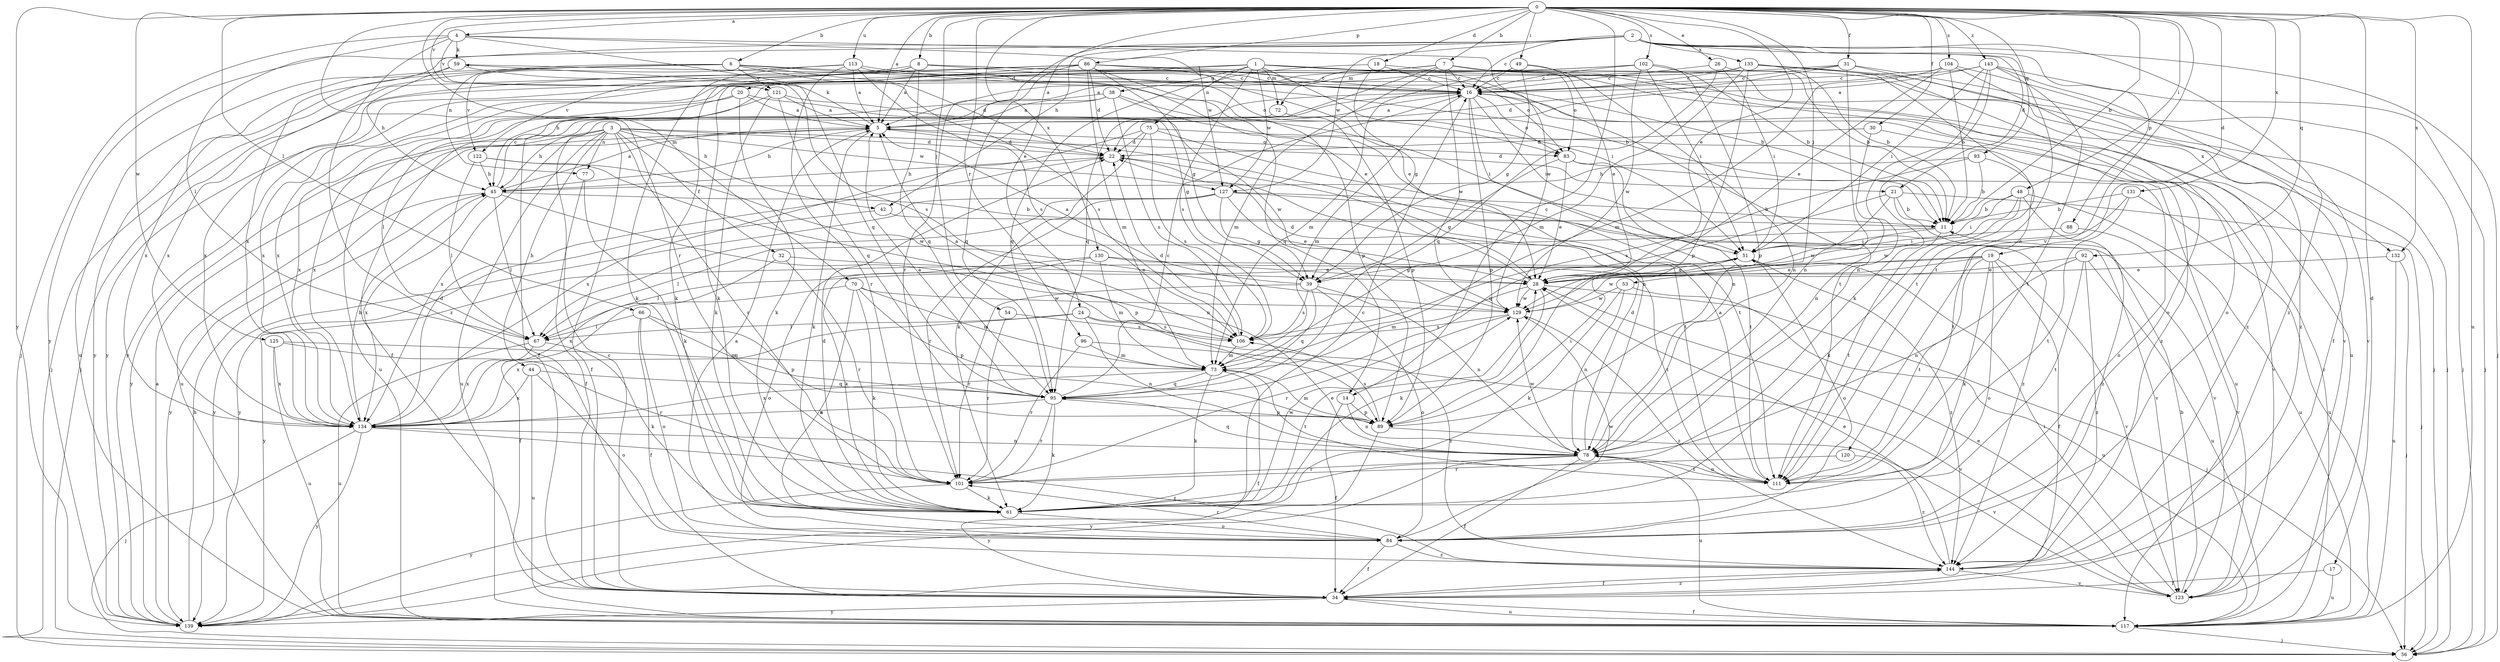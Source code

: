 strict digraph  {
0;
1;
2;
3;
4;
5;
6;
7;
8;
11;
14;
16;
17;
18;
19;
20;
21;
22;
24;
26;
28;
30;
31;
32;
34;
38;
39;
42;
44;
45;
48;
49;
51;
53;
54;
56;
59;
61;
66;
67;
70;
72;
73;
75;
77;
78;
83;
84;
86;
88;
89;
92;
93;
95;
96;
101;
102;
104;
106;
111;
113;
117;
120;
121;
122;
123;
125;
127;
129;
130;
131;
132;
133;
134;
139;
143;
144;
0 -> 4  [label=a];
0 -> 5  [label=a];
0 -> 6  [label=b];
0 -> 7  [label=b];
0 -> 8  [label=b];
0 -> 11  [label=b];
0 -> 14  [label=c];
0 -> 17  [label=d];
0 -> 18  [label=d];
0 -> 19  [label=d];
0 -> 24  [label=e];
0 -> 26  [label=e];
0 -> 28  [label=e];
0 -> 30  [label=f];
0 -> 31  [label=f];
0 -> 48  [label=i];
0 -> 49  [label=i];
0 -> 53  [label=j];
0 -> 54  [label=j];
0 -> 66  [label=l];
0 -> 70  [label=m];
0 -> 86  [label=p];
0 -> 92  [label=q];
0 -> 93  [label=q];
0 -> 96  [label=r];
0 -> 101  [label=r];
0 -> 102  [label=s];
0 -> 104  [label=s];
0 -> 113  [label=u];
0 -> 117  [label=u];
0 -> 120  [label=v];
0 -> 121  [label=v];
0 -> 125  [label=w];
0 -> 130  [label=x];
0 -> 131  [label=x];
0 -> 132  [label=x];
0 -> 139  [label=y];
0 -> 143  [label=z];
1 -> 20  [label=d];
1 -> 38  [label=g];
1 -> 51  [label=i];
1 -> 72  [label=m];
1 -> 75  [label=n];
1 -> 83  [label=o];
1 -> 106  [label=s];
1 -> 117  [label=u];
1 -> 127  [label=w];
1 -> 132  [label=x];
1 -> 139  [label=y];
2 -> 16  [label=c];
2 -> 21  [label=d];
2 -> 42  [label=h];
2 -> 56  [label=j];
2 -> 67  [label=l];
2 -> 88  [label=p];
2 -> 101  [label=r];
2 -> 111  [label=t];
2 -> 127  [label=w];
2 -> 133  [label=x];
2 -> 134  [label=x];
2 -> 144  [label=z];
3 -> 21  [label=d];
3 -> 22  [label=d];
3 -> 32  [label=f];
3 -> 34  [label=f];
3 -> 42  [label=h];
3 -> 44  [label=h];
3 -> 45  [label=h];
3 -> 77  [label=n];
3 -> 101  [label=r];
3 -> 117  [label=u];
3 -> 127  [label=w];
3 -> 134  [label=x];
3 -> 139  [label=y];
4 -> 56  [label=j];
4 -> 59  [label=k];
4 -> 95  [label=q];
4 -> 121  [label=v];
4 -> 127  [label=w];
4 -> 129  [label=w];
4 -> 139  [label=y];
4 -> 144  [label=z];
5 -> 22  [label=d];
5 -> 45  [label=h];
5 -> 59  [label=k];
5 -> 61  [label=k];
5 -> 83  [label=o];
5 -> 117  [label=u];
6 -> 11  [label=b];
6 -> 22  [label=d];
6 -> 28  [label=e];
6 -> 77  [label=n];
6 -> 106  [label=s];
6 -> 121  [label=v];
6 -> 122  [label=v];
6 -> 134  [label=x];
6 -> 139  [label=y];
7 -> 5  [label=a];
7 -> 16  [label=c];
7 -> 56  [label=j];
7 -> 72  [label=m];
7 -> 73  [label=m];
7 -> 83  [label=o];
7 -> 95  [label=q];
7 -> 129  [label=w];
7 -> 144  [label=z];
8 -> 5  [label=a];
8 -> 11  [label=b];
8 -> 16  [label=c];
8 -> 61  [label=k];
8 -> 83  [label=o];
8 -> 95  [label=q];
8 -> 122  [label=v];
8 -> 134  [label=x];
11 -> 51  [label=i];
11 -> 67  [label=l];
11 -> 111  [label=t];
14 -> 34  [label=f];
14 -> 78  [label=n];
14 -> 89  [label=p];
16 -> 5  [label=a];
16 -> 51  [label=i];
16 -> 73  [label=m];
16 -> 78  [label=n];
16 -> 83  [label=o];
16 -> 89  [label=p];
16 -> 144  [label=z];
17 -> 34  [label=f];
17 -> 117  [label=u];
18 -> 16  [label=c];
18 -> 39  [label=g];
18 -> 95  [label=q];
18 -> 111  [label=t];
19 -> 28  [label=e];
19 -> 34  [label=f];
19 -> 61  [label=k];
19 -> 84  [label=o];
19 -> 111  [label=t];
19 -> 123  [label=v];
19 -> 129  [label=w];
19 -> 139  [label=y];
20 -> 5  [label=a];
20 -> 39  [label=g];
20 -> 61  [label=k];
20 -> 117  [label=u];
20 -> 134  [label=x];
21 -> 11  [label=b];
21 -> 56  [label=j];
21 -> 95  [label=q];
21 -> 129  [label=w];
21 -> 144  [label=z];
22 -> 45  [label=h];
22 -> 111  [label=t];
24 -> 67  [label=l];
24 -> 78  [label=n];
24 -> 106  [label=s];
24 -> 134  [label=x];
24 -> 144  [label=z];
26 -> 11  [label=b];
26 -> 16  [label=c];
26 -> 51  [label=i];
26 -> 95  [label=q];
28 -> 22  [label=d];
28 -> 56  [label=j];
28 -> 61  [label=k];
28 -> 73  [label=m];
28 -> 129  [label=w];
30 -> 22  [label=d];
30 -> 78  [label=n];
30 -> 123  [label=v];
31 -> 16  [label=c];
31 -> 22  [label=d];
31 -> 78  [label=n];
31 -> 123  [label=v];
31 -> 134  [label=x];
31 -> 144  [label=z];
32 -> 28  [label=e];
32 -> 101  [label=r];
32 -> 134  [label=x];
34 -> 16  [label=c];
34 -> 117  [label=u];
34 -> 139  [label=y];
34 -> 144  [label=z];
38 -> 5  [label=a];
38 -> 34  [label=f];
38 -> 51  [label=i];
38 -> 78  [label=n];
38 -> 106  [label=s];
38 -> 134  [label=x];
39 -> 5  [label=a];
39 -> 78  [label=n];
39 -> 84  [label=o];
39 -> 95  [label=q];
39 -> 101  [label=r];
39 -> 106  [label=s];
42 -> 123  [label=v];
42 -> 139  [label=y];
44 -> 84  [label=o];
44 -> 95  [label=q];
44 -> 117  [label=u];
44 -> 134  [label=x];
45 -> 5  [label=a];
45 -> 11  [label=b];
45 -> 16  [label=c];
45 -> 67  [label=l];
45 -> 89  [label=p];
45 -> 134  [label=x];
45 -> 139  [label=y];
48 -> 11  [label=b];
48 -> 51  [label=i];
48 -> 61  [label=k];
48 -> 117  [label=u];
48 -> 129  [label=w];
48 -> 144  [label=z];
49 -> 16  [label=c];
49 -> 28  [label=e];
49 -> 39  [label=g];
49 -> 73  [label=m];
49 -> 78  [label=n];
51 -> 28  [label=e];
51 -> 39  [label=g];
51 -> 67  [label=l];
51 -> 84  [label=o];
51 -> 144  [label=z];
53 -> 61  [label=k];
53 -> 78  [label=n];
53 -> 117  [label=u];
53 -> 129  [label=w];
54 -> 101  [label=r];
54 -> 106  [label=s];
59 -> 16  [label=c];
59 -> 45  [label=h];
59 -> 117  [label=u];
59 -> 106  [label=s];
61 -> 16  [label=c];
61 -> 22  [label=d];
61 -> 28  [label=e];
61 -> 84  [label=o];
61 -> 129  [label=w];
66 -> 34  [label=f];
66 -> 67  [label=l];
66 -> 84  [label=o];
66 -> 89  [label=p];
66 -> 95  [label=q];
67 -> 61  [label=k];
67 -> 117  [label=u];
67 -> 134  [label=x];
70 -> 34  [label=f];
70 -> 61  [label=k];
70 -> 73  [label=m];
70 -> 84  [label=o];
70 -> 89  [label=p];
70 -> 129  [label=w];
72 -> 34  [label=f];
72 -> 89  [label=p];
73 -> 34  [label=f];
73 -> 61  [label=k];
73 -> 95  [label=q];
73 -> 111  [label=t];
73 -> 134  [label=x];
75 -> 22  [label=d];
75 -> 61  [label=k];
75 -> 106  [label=s];
75 -> 111  [label=t];
75 -> 117  [label=u];
75 -> 134  [label=x];
77 -> 34  [label=f];
77 -> 61  [label=k];
78 -> 22  [label=d];
78 -> 34  [label=f];
78 -> 95  [label=q];
78 -> 101  [label=r];
78 -> 111  [label=t];
78 -> 117  [label=u];
78 -> 129  [label=w];
78 -> 139  [label=y];
83 -> 28  [label=e];
83 -> 39  [label=g];
83 -> 84  [label=o];
83 -> 111  [label=t];
84 -> 5  [label=a];
84 -> 34  [label=f];
84 -> 101  [label=r];
84 -> 129  [label=w];
84 -> 144  [label=z];
86 -> 16  [label=c];
86 -> 22  [label=d];
86 -> 28  [label=e];
86 -> 39  [label=g];
86 -> 56  [label=j];
86 -> 61  [label=k];
86 -> 73  [label=m];
86 -> 89  [label=p];
86 -> 95  [label=q];
86 -> 123  [label=v];
86 -> 134  [label=x];
88 -> 51  [label=i];
88 -> 123  [label=v];
89 -> 51  [label=i];
89 -> 73  [label=m];
89 -> 106  [label=s];
89 -> 123  [label=v];
89 -> 139  [label=y];
92 -> 28  [label=e];
92 -> 78  [label=n];
92 -> 111  [label=t];
92 -> 117  [label=u];
92 -> 144  [label=z];
93 -> 11  [label=b];
93 -> 45  [label=h];
93 -> 106  [label=s];
93 -> 111  [label=t];
95 -> 5  [label=a];
95 -> 16  [label=c];
95 -> 61  [label=k];
95 -> 89  [label=p];
95 -> 101  [label=r];
95 -> 134  [label=x];
96 -> 73  [label=m];
96 -> 101  [label=r];
96 -> 123  [label=v];
101 -> 61  [label=k];
101 -> 139  [label=y];
102 -> 11  [label=b];
102 -> 16  [label=c];
102 -> 51  [label=i];
102 -> 89  [label=p];
102 -> 129  [label=w];
102 -> 134  [label=x];
102 -> 139  [label=y];
104 -> 11  [label=b];
104 -> 16  [label=c];
104 -> 28  [label=e];
104 -> 56  [label=j];
104 -> 73  [label=m];
104 -> 84  [label=o];
106 -> 5  [label=a];
106 -> 22  [label=d];
106 -> 73  [label=m];
111 -> 5  [label=a];
111 -> 78  [label=n];
113 -> 5  [label=a];
113 -> 16  [label=c];
113 -> 56  [label=j];
113 -> 61  [label=k];
113 -> 101  [label=r];
113 -> 106  [label=s];
113 -> 14  [label=q];
117 -> 16  [label=c];
117 -> 34  [label=f];
117 -> 56  [label=j];
120 -> 101  [label=r];
120 -> 144  [label=z];
121 -> 5  [label=a];
121 -> 61  [label=k];
121 -> 67  [label=l];
121 -> 95  [label=q];
121 -> 129  [label=w];
122 -> 45  [label=h];
122 -> 67  [label=l];
122 -> 78  [label=n];
122 -> 129  [label=w];
123 -> 11  [label=b];
123 -> 28  [label=e];
123 -> 51  [label=i];
125 -> 73  [label=m];
125 -> 101  [label=r];
125 -> 117  [label=u];
125 -> 134  [label=x];
127 -> 11  [label=b];
127 -> 28  [label=e];
127 -> 39  [label=g];
127 -> 67  [label=l];
127 -> 101  [label=r];
127 -> 123  [label=v];
127 -> 139  [label=y];
129 -> 101  [label=r];
129 -> 106  [label=s];
129 -> 144  [label=z];
130 -> 28  [label=e];
130 -> 61  [label=k];
130 -> 73  [label=m];
130 -> 84  [label=o];
130 -> 111  [label=t];
131 -> 11  [label=b];
131 -> 28  [label=e];
131 -> 111  [label=t];
131 -> 117  [label=u];
132 -> 28  [label=e];
132 -> 56  [label=j];
132 -> 117  [label=u];
133 -> 5  [label=a];
133 -> 11  [label=b];
133 -> 16  [label=c];
133 -> 45  [label=h];
133 -> 56  [label=j];
133 -> 73  [label=m];
133 -> 84  [label=o];
133 -> 89  [label=p];
133 -> 111  [label=t];
134 -> 22  [label=d];
134 -> 45  [label=h];
134 -> 56  [label=j];
134 -> 78  [label=n];
134 -> 139  [label=y];
134 -> 144  [label=z];
139 -> 5  [label=a];
139 -> 45  [label=h];
143 -> 5  [label=a];
143 -> 16  [label=c];
143 -> 34  [label=f];
143 -> 51  [label=i];
143 -> 56  [label=j];
143 -> 61  [label=k];
143 -> 78  [label=n];
143 -> 111  [label=t];
144 -> 28  [label=e];
144 -> 34  [label=f];
144 -> 123  [label=v];
}
